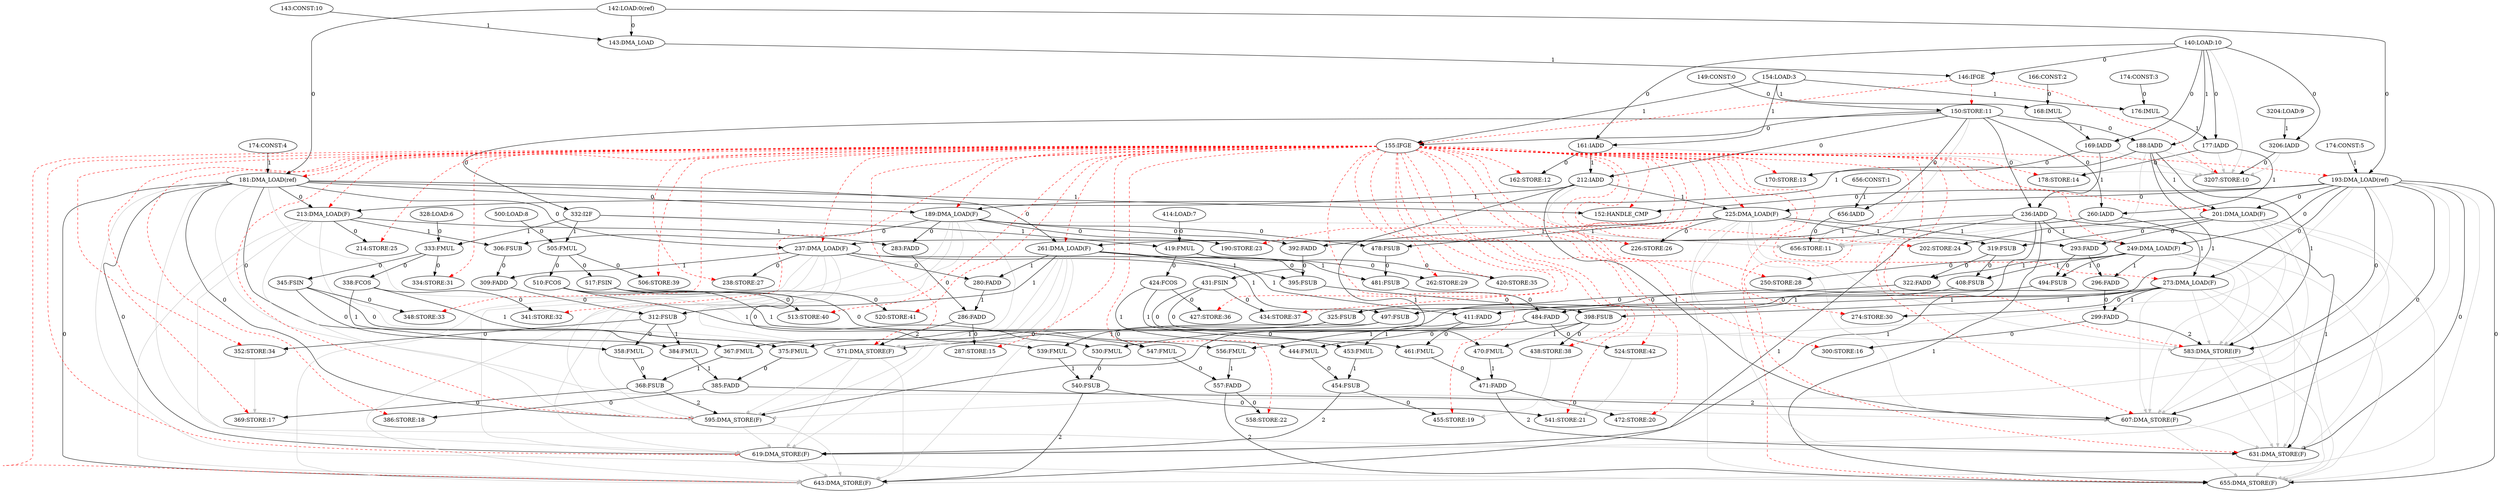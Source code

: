 digraph depgraph {
"3206:IADD" -> "3207:STORE:10"[label=0];
"140:LOAD:10" -> "3207:STORE:10"[color=gray];
"146:IFGE" -> "3207:STORE:10"[color=red,style=dashed];
"161:IADD" -> "3207:STORE:10"[color=gray];
"169:IADD" -> "3207:STORE:10"[color=gray];
"177:IADD" -> "3207:STORE:10"[color=gray];
"188:IADD" -> "3207:STORE:10"[color=gray];
"3206:IADD" -> "3207:STORE:10"[color=gray];
"140:LOAD:10" -> "146:IFGE"[label=0];
"143:DMA_LOAD" -> "146:IFGE"[label=1];
"140:LOAD:10" -> "161:IADD"[label=0];
"154:LOAD:3" -> "161:IADD"[label=1];
"140:LOAD:10" -> "169:IADD"[label=0];
"168:IMUL" -> "169:IADD"[label=1];
"140:LOAD:10" -> "177:IADD"[label=0];
"176:IMUL" -> "177:IADD"[label=1];
"150:STORE:11" -> "188:IADD"[label=0];
"140:LOAD:10" -> "188:IADD"[label=1];
"140:LOAD:10" -> "3206:IADD"[label=0];
"3204:LOAD:9" -> "3206:IADD"[label=1];
"142:LOAD:0(ref)" -> "143:DMA_LOAD"[label=0];
"143:CONST:10" -> "143:DMA_LOAD"[label=1];
"142:LOAD:0(ref)" -> "181:DMA_LOAD(ref)"[label=0];
"174:CONST:4" -> "181:DMA_LOAD(ref)"[label=1];
"155:IFGE" -> "181:DMA_LOAD(ref)"[color=red,style=dashed];
"142:LOAD:0(ref)" -> "193:DMA_LOAD(ref)"[label=0];
"174:CONST:5" -> "193:DMA_LOAD(ref)"[label=1];
"155:IFGE" -> "193:DMA_LOAD(ref)"[color=red,style=dashed];
"149:CONST:0" -> "150:STORE:11"[label=0];
"146:IFGE" -> "150:STORE:11"[color=red,style=dashed];
"150:STORE:11" -> "155:IFGE"[label=0];
"154:LOAD:3" -> "155:IFGE"[label=1];
"146:IFGE" -> "155:IFGE"[color=red,style=dashed];
"656:IADD" -> "656:STORE:11"[label=0];
"150:STORE:11" -> "656:STORE:11"[color=gray];
"155:IFGE" -> "656:STORE:11"[color=red,style=dashed];
"188:IADD" -> "656:STORE:11"[color=gray];
"212:IADD" -> "656:STORE:11"[color=gray];
"236:IADD" -> "656:STORE:11"[color=gray];
"260:IADD" -> "656:STORE:11"[color=gray];
"332:I2F" -> "656:STORE:11"[color=gray];
"656:IADD" -> "656:STORE:11"[color=gray];
"150:STORE:11" -> "212:IADD"[label=0];
"161:IADD" -> "212:IADD"[label=1];
"150:STORE:11" -> "236:IADD"[label=0];
"169:IADD" -> "236:IADD"[label=1];
"150:STORE:11" -> "260:IADD"[label=0];
"177:IADD" -> "260:IADD"[label=1];
"150:STORE:11" -> "332:I2F"[label=0];
"150:STORE:11" -> "656:IADD"[label=0];
"656:CONST:1" -> "656:IADD"[label=1];
"166:CONST:2" -> "168:IMUL"[label=0];
"154:LOAD:3" -> "168:IMUL"[label=1];
"174:CONST:3" -> "176:IMUL"[label=0];
"154:LOAD:3" -> "176:IMUL"[label=1];
"161:IADD" -> "162:STORE:12"[label=0];
"155:IFGE" -> "162:STORE:12"[color=red,style=dashed];
"169:IADD" -> "170:STORE:13"[label=0];
"155:IFGE" -> "170:STORE:13"[color=red,style=dashed];
"177:IADD" -> "178:STORE:14"[label=0];
"155:IFGE" -> "178:STORE:14"[color=red,style=dashed];
"181:DMA_LOAD(ref)" -> "189:DMA_LOAD(F)"[label=0];
"188:IADD" -> "189:DMA_LOAD(F)"[label=1];
"155:IFGE" -> "189:DMA_LOAD(F)"[color=red,style=dashed];
"189:DMA_LOAD(F)" -> "190:STORE:23"[label=0];
"155:IFGE" -> "190:STORE:23"[color=red,style=dashed];
"193:DMA_LOAD(ref)" -> "201:DMA_LOAD(F)"[label=0];
"188:IADD" -> "201:DMA_LOAD(F)"[label=1];
"155:IFGE" -> "201:DMA_LOAD(F)"[color=red,style=dashed];
"201:DMA_LOAD(F)" -> "202:STORE:24"[label=0];
"155:IFGE" -> "202:STORE:24"[color=red,style=dashed];
"181:DMA_LOAD(ref)" -> "213:DMA_LOAD(F)"[label=0];
"212:IADD" -> "213:DMA_LOAD(F)"[label=1];
"155:IFGE" -> "213:DMA_LOAD(F)"[color=red,style=dashed];
"213:DMA_LOAD(F)" -> "214:STORE:25"[label=0];
"155:IFGE" -> "214:STORE:25"[color=red,style=dashed];
"193:DMA_LOAD(ref)" -> "225:DMA_LOAD(F)"[label=0];
"212:IADD" -> "225:DMA_LOAD(F)"[label=1];
"155:IFGE" -> "225:DMA_LOAD(F)"[color=red,style=dashed];
"225:DMA_LOAD(F)" -> "226:STORE:26"[label=0];
"155:IFGE" -> "226:STORE:26"[color=red,style=dashed];
"181:DMA_LOAD(ref)" -> "237:DMA_LOAD(F)"[label=0];
"236:IADD" -> "237:DMA_LOAD(F)"[label=1];
"155:IFGE" -> "237:DMA_LOAD(F)"[color=red,style=dashed];
"237:DMA_LOAD(F)" -> "238:STORE:27"[label=0];
"155:IFGE" -> "238:STORE:27"[color=red,style=dashed];
"193:DMA_LOAD(ref)" -> "249:DMA_LOAD(F)"[label=0];
"236:IADD" -> "249:DMA_LOAD(F)"[label=1];
"155:IFGE" -> "249:DMA_LOAD(F)"[color=red,style=dashed];
"249:DMA_LOAD(F)" -> "250:STORE:28"[label=0];
"155:IFGE" -> "250:STORE:28"[color=red,style=dashed];
"181:DMA_LOAD(ref)" -> "261:DMA_LOAD(F)"[label=0];
"260:IADD" -> "261:DMA_LOAD(F)"[label=1];
"155:IFGE" -> "261:DMA_LOAD(F)"[color=red,style=dashed];
"261:DMA_LOAD(F)" -> "262:STORE:29"[label=0];
"155:IFGE" -> "262:STORE:29"[color=red,style=dashed];
"193:DMA_LOAD(ref)" -> "273:DMA_LOAD(F)"[label=0];
"260:IADD" -> "273:DMA_LOAD(F)"[label=1];
"155:IFGE" -> "273:DMA_LOAD(F)"[color=red,style=dashed];
"273:DMA_LOAD(F)" -> "274:STORE:30"[label=0];
"155:IFGE" -> "274:STORE:30"[color=red,style=dashed];
"286:FADD" -> "287:STORE:15"[label=0];
"155:IFGE" -> "287:STORE:15"[color=red,style=dashed];
"299:FADD" -> "300:STORE:16"[label=0];
"155:IFGE" -> "300:STORE:16"[color=red,style=dashed];
"333:FMUL" -> "334:STORE:31"[label=0];
"155:IFGE" -> "334:STORE:31"[color=red,style=dashed];
"338:FCOS" -> "341:STORE:32"[label=0];
"155:IFGE" -> "341:STORE:32"[color=red,style=dashed];
"345:FSIN" -> "348:STORE:33"[label=0];
"155:IFGE" -> "348:STORE:33"[color=red,style=dashed];
"312:FSUB" -> "352:STORE:34"[label=0];
"155:IFGE" -> "352:STORE:34"[color=red,style=dashed];
"368:FSUB" -> "369:STORE:17"[label=0];
"155:IFGE" -> "369:STORE:17"[color=red,style=dashed];
"352:STORE:34" -> "369:STORE:17"[color=gray];
"385:FADD" -> "386:STORE:18"[label=0];
"155:IFGE" -> "386:STORE:18"[color=red,style=dashed];
"419:FMUL" -> "420:STORE:35"[label=0];
"155:IFGE" -> "420:STORE:35"[color=red,style=dashed];
"424:FCOS" -> "427:STORE:36"[label=0];
"155:IFGE" -> "427:STORE:36"[color=red,style=dashed];
"431:FSIN" -> "434:STORE:37"[label=0];
"155:IFGE" -> "434:STORE:37"[color=red,style=dashed];
"398:FSUB" -> "438:STORE:38"[label=0];
"155:IFGE" -> "438:STORE:38"[color=red,style=dashed];
"454:FSUB" -> "455:STORE:19"[label=0];
"155:IFGE" -> "455:STORE:19"[color=red,style=dashed];
"438:STORE:38" -> "455:STORE:19"[color=gray];
"471:FADD" -> "472:STORE:20"[label=0];
"155:IFGE" -> "472:STORE:20"[color=red,style=dashed];
"505:FMUL" -> "506:STORE:39"[label=0];
"155:IFGE" -> "506:STORE:39"[color=red,style=dashed];
"510:FCOS" -> "513:STORE:40"[label=0];
"155:IFGE" -> "513:STORE:40"[color=red,style=dashed];
"517:FSIN" -> "520:STORE:41"[label=0];
"155:IFGE" -> "520:STORE:41"[color=red,style=dashed];
"484:FADD" -> "524:STORE:42"[label=0];
"155:IFGE" -> "524:STORE:42"[color=red,style=dashed];
"540:FSUB" -> "541:STORE:21"[label=0];
"155:IFGE" -> "541:STORE:21"[color=red,style=dashed];
"524:STORE:42" -> "541:STORE:21"[color=gray];
"557:FADD" -> "558:STORE:22"[label=0];
"155:IFGE" -> "558:STORE:22"[color=red,style=dashed];
"181:DMA_LOAD(ref)" -> "571:DMA_STORE(F)"[label=0];
"188:IADD" -> "571:DMA_STORE(F)"[label=1];
"286:FADD" -> "571:DMA_STORE(F)"[label=2];
"155:IFGE" -> "571:DMA_STORE(F)"[color=red,style=dashed];
"189:DMA_LOAD(F)" -> "571:DMA_STORE(F)"[color=gray];
"193:DMA_LOAD(ref)" -> "571:DMA_STORE(F)"[color=gray];
"213:DMA_LOAD(F)" -> "571:DMA_STORE(F)"[color=gray];
"237:DMA_LOAD(F)" -> "571:DMA_STORE(F)"[color=gray];
"261:DMA_LOAD(F)" -> "571:DMA_STORE(F)"[color=gray];
"193:DMA_LOAD(ref)" -> "583:DMA_STORE(F)"[label=0];
"188:IADD" -> "583:DMA_STORE(F)"[label=1];
"299:FADD" -> "583:DMA_STORE(F)"[label=2];
"155:IFGE" -> "583:DMA_STORE(F)"[color=red,style=dashed];
"181:DMA_LOAD(ref)" -> "583:DMA_STORE(F)"[color=gray];
"201:DMA_LOAD(F)" -> "583:DMA_STORE(F)"[color=gray];
"225:DMA_LOAD(F)" -> "583:DMA_STORE(F)"[color=gray];
"249:DMA_LOAD(F)" -> "583:DMA_STORE(F)"[color=gray];
"273:DMA_LOAD(F)" -> "583:DMA_STORE(F)"[color=gray];
"181:DMA_LOAD(ref)" -> "595:DMA_STORE(F)"[label=0];
"212:IADD" -> "595:DMA_STORE(F)"[label=1];
"368:FSUB" -> "595:DMA_STORE(F)"[label=2];
"155:IFGE" -> "595:DMA_STORE(F)"[color=red,style=dashed];
"189:DMA_LOAD(F)" -> "595:DMA_STORE(F)"[color=gray];
"193:DMA_LOAD(ref)" -> "595:DMA_STORE(F)"[color=gray];
"213:DMA_LOAD(F)" -> "595:DMA_STORE(F)"[color=gray];
"237:DMA_LOAD(F)" -> "595:DMA_STORE(F)"[color=gray];
"261:DMA_LOAD(F)" -> "595:DMA_STORE(F)"[color=gray];
"571:DMA_STORE(F)" -> "595:DMA_STORE(F)"[color=gray];
"193:DMA_LOAD(ref)" -> "607:DMA_STORE(F)"[label=0];
"212:IADD" -> "607:DMA_STORE(F)"[label=1];
"385:FADD" -> "607:DMA_STORE(F)"[label=2];
"155:IFGE" -> "607:DMA_STORE(F)"[color=red,style=dashed];
"181:DMA_LOAD(ref)" -> "607:DMA_STORE(F)"[color=gray];
"201:DMA_LOAD(F)" -> "607:DMA_STORE(F)"[color=gray];
"225:DMA_LOAD(F)" -> "607:DMA_STORE(F)"[color=gray];
"249:DMA_LOAD(F)" -> "607:DMA_STORE(F)"[color=gray];
"273:DMA_LOAD(F)" -> "607:DMA_STORE(F)"[color=gray];
"583:DMA_STORE(F)" -> "607:DMA_STORE(F)"[color=gray];
"181:DMA_LOAD(ref)" -> "619:DMA_STORE(F)"[label=0];
"236:IADD" -> "619:DMA_STORE(F)"[label=1];
"454:FSUB" -> "619:DMA_STORE(F)"[label=2];
"155:IFGE" -> "619:DMA_STORE(F)"[color=red,style=dashed];
"189:DMA_LOAD(F)" -> "619:DMA_STORE(F)"[color=gray];
"193:DMA_LOAD(ref)" -> "619:DMA_STORE(F)"[color=gray];
"213:DMA_LOAD(F)" -> "619:DMA_STORE(F)"[color=gray];
"237:DMA_LOAD(F)" -> "619:DMA_STORE(F)"[color=gray];
"261:DMA_LOAD(F)" -> "619:DMA_STORE(F)"[color=gray];
"571:DMA_STORE(F)" -> "619:DMA_STORE(F)"[color=gray];
"595:DMA_STORE(F)" -> "619:DMA_STORE(F)"[color=gray];
"193:DMA_LOAD(ref)" -> "631:DMA_STORE(F)"[label=0];
"236:IADD" -> "631:DMA_STORE(F)"[label=1];
"471:FADD" -> "631:DMA_STORE(F)"[label=2];
"155:IFGE" -> "631:DMA_STORE(F)"[color=red,style=dashed];
"181:DMA_LOAD(ref)" -> "631:DMA_STORE(F)"[color=gray];
"201:DMA_LOAD(F)" -> "631:DMA_STORE(F)"[color=gray];
"225:DMA_LOAD(F)" -> "631:DMA_STORE(F)"[color=gray];
"249:DMA_LOAD(F)" -> "631:DMA_STORE(F)"[color=gray];
"273:DMA_LOAD(F)" -> "631:DMA_STORE(F)"[color=gray];
"583:DMA_STORE(F)" -> "631:DMA_STORE(F)"[color=gray];
"607:DMA_STORE(F)" -> "631:DMA_STORE(F)"[color=gray];
"181:DMA_LOAD(ref)" -> "643:DMA_STORE(F)"[label=0];
"236:IADD" -> "643:DMA_STORE(F)"[label=1];
"540:FSUB" -> "643:DMA_STORE(F)"[label=2];
"155:IFGE" -> "643:DMA_STORE(F)"[color=red,style=dashed];
"189:DMA_LOAD(F)" -> "643:DMA_STORE(F)"[color=gray];
"193:DMA_LOAD(ref)" -> "643:DMA_STORE(F)"[color=gray];
"213:DMA_LOAD(F)" -> "643:DMA_STORE(F)"[color=gray];
"237:DMA_LOAD(F)" -> "643:DMA_STORE(F)"[color=gray];
"261:DMA_LOAD(F)" -> "643:DMA_STORE(F)"[color=gray];
"571:DMA_STORE(F)" -> "643:DMA_STORE(F)"[color=gray];
"595:DMA_STORE(F)" -> "643:DMA_STORE(F)"[color=gray];
"619:DMA_STORE(F)" -> "643:DMA_STORE(F)"[color=gray];
"193:DMA_LOAD(ref)" -> "655:DMA_STORE(F)"[label=0];
"236:IADD" -> "655:DMA_STORE(F)"[label=1];
"557:FADD" -> "655:DMA_STORE(F)"[label=2];
"155:IFGE" -> "655:DMA_STORE(F)"[color=red,style=dashed];
"181:DMA_LOAD(ref)" -> "655:DMA_STORE(F)"[color=gray];
"201:DMA_LOAD(F)" -> "655:DMA_STORE(F)"[color=gray];
"225:DMA_LOAD(F)" -> "655:DMA_STORE(F)"[color=gray];
"249:DMA_LOAD(F)" -> "655:DMA_STORE(F)"[color=gray];
"273:DMA_LOAD(F)" -> "655:DMA_STORE(F)"[color=gray];
"583:DMA_STORE(F)" -> "655:DMA_STORE(F)"[color=gray];
"607:DMA_STORE(F)" -> "655:DMA_STORE(F)"[color=gray];
"631:DMA_STORE(F)" -> "655:DMA_STORE(F)"[color=gray];
"189:DMA_LOAD(F)" -> "306:FSUB"[label=0];
"213:DMA_LOAD(F)" -> "306:FSUB"[label=1];
"189:DMA_LOAD(F)" -> "392:FADD"[label=0];
"225:DMA_LOAD(F)" -> "392:FADD"[label=1];
"189:DMA_LOAD(F)" -> "478:FSUB"[label=0];
"225:DMA_LOAD(F)" -> "478:FSUB"[label=1];
"189:DMA_LOAD(F)" -> "283:FADD"[label=0];
"213:DMA_LOAD(F)" -> "283:FADD"[label=1];
"201:DMA_LOAD(F)" -> "293:FADD"[label=0];
"225:DMA_LOAD(F)" -> "293:FADD"[label=1];
"201:DMA_LOAD(F)" -> "319:FSUB"[label=0];
"225:DMA_LOAD(F)" -> "319:FSUB"[label=1];
"306:FSUB" -> "309:FADD"[label=0];
"237:DMA_LOAD(F)" -> "309:FADD"[label=1];
"392:FADD" -> "395:FSUB"[label=0];
"237:DMA_LOAD(F)" -> "395:FSUB"[label=1];
"478:FSUB" -> "481:FSUB"[label=0];
"237:DMA_LOAD(F)" -> "481:FSUB"[label=1];
"237:DMA_LOAD(F)" -> "280:FADD"[label=0];
"261:DMA_LOAD(F)" -> "280:FADD"[label=1];
"293:FADD" -> "296:FADD"[label=0];
"249:DMA_LOAD(F)" -> "296:FADD"[label=1];
"319:FSUB" -> "322:FADD"[label=0];
"249:DMA_LOAD(F)" -> "322:FADD"[label=1];
"319:FSUB" -> "408:FSUB"[label=0];
"249:DMA_LOAD(F)" -> "408:FSUB"[label=1];
"293:FADD" -> "494:FSUB"[label=0];
"249:DMA_LOAD(F)" -> "494:FSUB"[label=1];
"309:FADD" -> "312:FSUB"[label=0];
"261:DMA_LOAD(F)" -> "312:FSUB"[label=1];
"408:FSUB" -> "411:FADD"[label=0];
"261:DMA_LOAD(F)" -> "411:FADD"[label=1];
"494:FSUB" -> "497:FSUB"[label=0];
"261:DMA_LOAD(F)" -> "497:FSUB"[label=1];
"296:FADD" -> "299:FADD"[label=0];
"273:DMA_LOAD(F)" -> "299:FADD"[label=1];
"322:FADD" -> "325:FSUB"[label=0];
"273:DMA_LOAD(F)" -> "325:FSUB"[label=1];
"395:FSUB" -> "398:FSUB"[label=0];
"273:DMA_LOAD(F)" -> "398:FSUB"[label=1];
"481:FSUB" -> "484:FADD"[label=0];
"273:DMA_LOAD(F)" -> "484:FADD"[label=1];
"283:FADD" -> "286:FADD"[label=0];
"280:FADD" -> "286:FADD"[label=1];
"312:FSUB" -> "358:FMUL"[label=0];
"338:FCOS" -> "358:FMUL"[label=1];
"345:FSIN" -> "384:FMUL"[label=0];
"312:FSUB" -> "384:FMUL"[label=1];
"345:FSIN" -> "367:FMUL"[label=0];
"325:FSUB" -> "367:FMUL"[label=1];
"325:FSUB" -> "375:FMUL"[label=0];
"338:FCOS" -> "375:FMUL"[label=1];
"328:LOAD:6" -> "333:FMUL"[label=0];
"332:I2F" -> "333:FMUL"[label=1];
"414:LOAD:7" -> "419:FMUL"[label=0];
"332:I2F" -> "419:FMUL"[label=1];
"500:LOAD:8" -> "505:FMUL"[label=0];
"332:I2F" -> "505:FMUL"[label=1];
"333:FMUL" -> "338:FCOS"[label=0];
"333:FMUL" -> "345:FSIN"[label=0];
"358:FMUL" -> "368:FSUB"[label=0];
"367:FMUL" -> "368:FSUB"[label=1];
"375:FMUL" -> "385:FADD"[label=0];
"384:FMUL" -> "385:FADD"[label=1];
"398:FSUB" -> "444:FMUL"[label=0];
"424:FCOS" -> "444:FMUL"[label=1];
"431:FSIN" -> "470:FMUL"[label=0];
"398:FSUB" -> "470:FMUL"[label=1];
"431:FSIN" -> "453:FMUL"[label=0];
"411:FADD" -> "453:FMUL"[label=1];
"411:FADD" -> "461:FMUL"[label=0];
"424:FCOS" -> "461:FMUL"[label=1];
"419:FMUL" -> "424:FCOS"[label=0];
"419:FMUL" -> "431:FSIN"[label=0];
"444:FMUL" -> "454:FSUB"[label=0];
"453:FMUL" -> "454:FSUB"[label=1];
"461:FMUL" -> "471:FADD"[label=0];
"470:FMUL" -> "471:FADD"[label=1];
"484:FADD" -> "530:FMUL"[label=0];
"510:FCOS" -> "530:FMUL"[label=1];
"517:FSIN" -> "556:FMUL"[label=0];
"484:FADD" -> "556:FMUL"[label=1];
"517:FSIN" -> "539:FMUL"[label=0];
"497:FSUB" -> "539:FMUL"[label=1];
"497:FSUB" -> "547:FMUL"[label=0];
"510:FCOS" -> "547:FMUL"[label=1];
"505:FMUL" -> "510:FCOS"[label=0];
"505:FMUL" -> "517:FSIN"[label=0];
"530:FMUL" -> "540:FSUB"[label=0];
"539:FMUL" -> "540:FSUB"[label=1];
"547:FMUL" -> "557:FADD"[label=0];
"556:FMUL" -> "557:FADD"[label=1];
"193:DMA_LOAD(ref)" -> "152:HANDLE_CMP"[label=0];
"181:DMA_LOAD(ref)" -> "152:HANDLE_CMP"[label=1];
"155:IFGE" -> "152:HANDLE_CMP"[color=red,style=dashed];
}